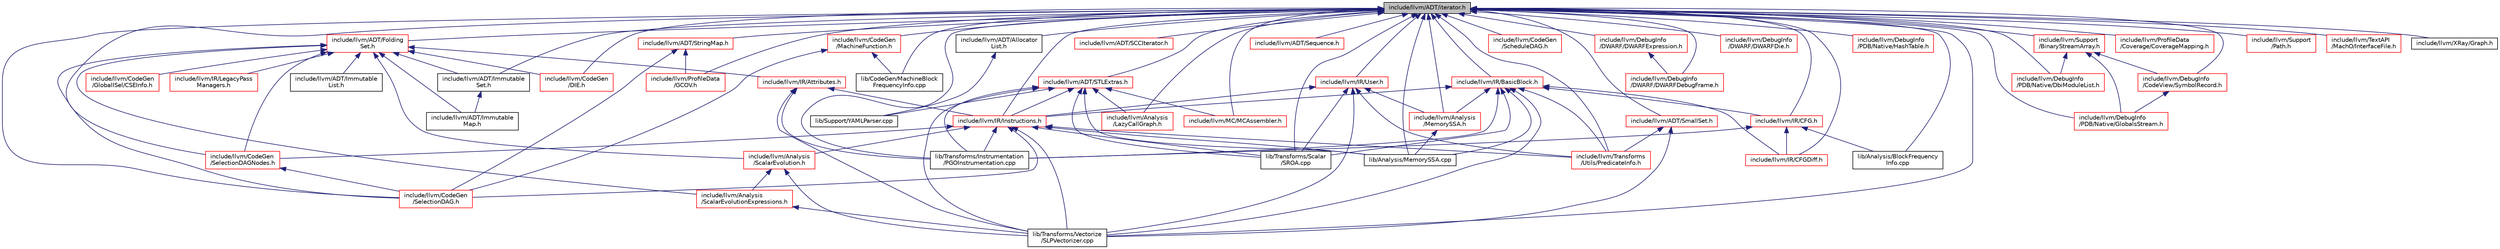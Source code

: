digraph "include/llvm/ADT/iterator.h"
{
 // LATEX_PDF_SIZE
  bgcolor="transparent";
  edge [fontname="Helvetica",fontsize="10",labelfontname="Helvetica",labelfontsize="10"];
  node [fontname="Helvetica",fontsize="10",shape="box"];
  Node1 [label="include/llvm/ADT/iterator.h",height=0.2,width=0.4,color="black", fillcolor="grey75", style="filled", fontcolor="black",tooltip=" "];
  Node1 -> Node2 [dir="back",color="midnightblue",fontsize="10",style="solid",fontname="Helvetica"];
  Node2 [label="include/llvm/ADT/Allocator\lList.h",height=0.2,width=0.4,color="black",URL="$AllocatorList_8h.html",tooltip=" "];
  Node2 -> Node3 [dir="back",color="midnightblue",fontsize="10",style="solid",fontname="Helvetica"];
  Node3 [label="lib/Support/YAMLParser.cpp",height=0.2,width=0.4,color="black",URL="$YAMLParser_8cpp.html",tooltip=" "];
  Node1 -> Node4 [dir="back",color="midnightblue",fontsize="10",style="solid",fontname="Helvetica"];
  Node4 [label="include/llvm/ADT/Folding\lSet.h",height=0.2,width=0.4,color="red",URL="$FoldingSet_8h.html",tooltip=" "];
  Node4 -> Node5 [dir="back",color="midnightblue",fontsize="10",style="solid",fontname="Helvetica"];
  Node5 [label="include/llvm/ADT/Immutable\lList.h",height=0.2,width=0.4,color="black",URL="$ImmutableList_8h.html",tooltip=" "];
  Node4 -> Node6 [dir="back",color="midnightblue",fontsize="10",style="solid",fontname="Helvetica"];
  Node6 [label="include/llvm/ADT/Immutable\lMap.h",height=0.2,width=0.4,color="black",URL="$ImmutableMap_8h.html",tooltip=" "];
  Node4 -> Node7 [dir="back",color="midnightblue",fontsize="10",style="solid",fontname="Helvetica"];
  Node7 [label="include/llvm/ADT/Immutable\lSet.h",height=0.2,width=0.4,color="black",URL="$ImmutableSet_8h.html",tooltip=" "];
  Node7 -> Node6 [dir="back",color="midnightblue",fontsize="10",style="solid",fontname="Helvetica"];
  Node4 -> Node8 [dir="back",color="midnightblue",fontsize="10",style="solid",fontname="Helvetica"];
  Node8 [label="include/llvm/Analysis\l/ScalarEvolution.h",height=0.2,width=0.4,color="red",URL="$ScalarEvolution_8h.html",tooltip=" "];
  Node8 -> Node143 [dir="back",color="midnightblue",fontsize="10",style="solid",fontname="Helvetica"];
  Node143 [label="include/llvm/Analysis\l/ScalarEvolutionExpressions.h",height=0.2,width=0.4,color="red",URL="$ScalarEvolutionExpressions_8h.html",tooltip=" "];
  Node143 -> Node80 [dir="back",color="midnightblue",fontsize="10",style="solid",fontname="Helvetica"];
  Node80 [label="lib/Transforms/Vectorize\l/SLPVectorizer.cpp",height=0.2,width=0.4,color="black",URL="$SLPVectorizer_8cpp.html",tooltip=" "];
  Node8 -> Node80 [dir="back",color="midnightblue",fontsize="10",style="solid",fontname="Helvetica"];
  Node4 -> Node143 [dir="back",color="midnightblue",fontsize="10",style="solid",fontname="Helvetica"];
  Node4 -> Node288 [dir="back",color="midnightblue",fontsize="10",style="solid",fontname="Helvetica"];
  Node288 [label="include/llvm/CodeGen\l/DIE.h",height=0.2,width=0.4,color="red",URL="$DIE_8h.html",tooltip=" "];
  Node4 -> Node309 [dir="back",color="midnightblue",fontsize="10",style="solid",fontname="Helvetica"];
  Node309 [label="include/llvm/CodeGen\l/GlobalISel/CSEInfo.h",height=0.2,width=0.4,color="red",URL="$CSEInfo_8h.html",tooltip=" "];
  Node4 -> Node344 [dir="back",color="midnightblue",fontsize="10",style="solid",fontname="Helvetica"];
  Node344 [label="include/llvm/CodeGen\l/SelectionDAG.h",height=0.2,width=0.4,color="red",URL="$SelectionDAG_8h.html",tooltip=" "];
  Node4 -> Node857 [dir="back",color="midnightblue",fontsize="10",style="solid",fontname="Helvetica"];
  Node857 [label="include/llvm/CodeGen\l/SelectionDAGNodes.h",height=0.2,width=0.4,color="red",URL="$SelectionDAGNodes_8h.html",tooltip=" "];
  Node857 -> Node344 [dir="back",color="midnightblue",fontsize="10",style="solid",fontname="Helvetica"];
  Node4 -> Node877 [dir="back",color="midnightblue",fontsize="10",style="solid",fontname="Helvetica"];
  Node877 [label="include/llvm/IR/Attributes.h",height=0.2,width=0.4,color="red",URL="$Attributes_8h.html",tooltip="This file contains the simple types necessary to represent the attributes associated with functions a..."];
  Node877 -> Node1623 [dir="back",color="midnightblue",fontsize="10",style="solid",fontname="Helvetica"];
  Node1623 [label="include/llvm/IR/Instructions.h",height=0.2,width=0.4,color="red",URL="$Instructions_8h.html",tooltip=" "];
  Node1623 -> Node8 [dir="back",color="midnightblue",fontsize="10",style="solid",fontname="Helvetica"];
  Node1623 -> Node344 [dir="back",color="midnightblue",fontsize="10",style="solid",fontname="Helvetica"];
  Node1623 -> Node857 [dir="back",color="midnightblue",fontsize="10",style="solid",fontname="Helvetica"];
  Node1623 -> Node1519 [dir="back",color="midnightblue",fontsize="10",style="solid",fontname="Helvetica"];
  Node1519 [label="include/llvm/Transforms\l/Utils/PredicateInfo.h",height=0.2,width=0.4,color="red",URL="$PredicateInfo_8h.html",tooltip="This file implements the PredicateInfo analysis, which creates an Extended SSA form for operations us..."];
  Node1623 -> Node947 [dir="back",color="midnightblue",fontsize="10",style="solid",fontname="Helvetica"];
  Node947 [label="lib/Analysis/MemorySSA.cpp",height=0.2,width=0.4,color="black",URL="$MemorySSA_8cpp.html",tooltip=" "];
  Node1623 -> Node1445 [dir="back",color="midnightblue",fontsize="10",style="solid",fontname="Helvetica"];
  Node1445 [label="lib/Transforms/Instrumentation\l/PGOInstrumentation.cpp",height=0.2,width=0.4,color="black",URL="$PGOInstrumentation_8cpp.html",tooltip=" "];
  Node1623 -> Node922 [dir="back",color="midnightblue",fontsize="10",style="solid",fontname="Helvetica"];
  Node922 [label="lib/Transforms/Scalar\l/SROA.cpp",height=0.2,width=0.4,color="black",URL="$SROA_8cpp.html",tooltip="This transformation implements the well known scalar replacement of aggregates transformation."];
  Node1623 -> Node80 [dir="back",color="midnightblue",fontsize="10",style="solid",fontname="Helvetica"];
  Node877 -> Node1445 [dir="back",color="midnightblue",fontsize="10",style="solid",fontname="Helvetica"];
  Node877 -> Node80 [dir="back",color="midnightblue",fontsize="10",style="solid",fontname="Helvetica"];
  Node4 -> Node1920 [dir="back",color="midnightblue",fontsize="10",style="solid",fontname="Helvetica"];
  Node1920 [label="include/llvm/IR/LegacyPass\lManagers.h",height=0.2,width=0.4,color="red",URL="$LegacyPassManagers_8h.html",tooltip=" "];
  Node1 -> Node7 [dir="back",color="midnightblue",fontsize="10",style="solid",fontname="Helvetica"];
  Node1 -> Node1936 [dir="back",color="midnightblue",fontsize="10",style="solid",fontname="Helvetica"];
  Node1936 [label="include/llvm/ADT/SCCIterator.h",height=0.2,width=0.4,color="red",URL="$SCCIterator_8h.html",tooltip="This builds on the llvm/ADT/GraphTraits.h file to find the strongly connected components (SCCs) of a ..."];
  Node1 -> Node1937 [dir="back",color="midnightblue",fontsize="10",style="solid",fontname="Helvetica"];
  Node1937 [label="include/llvm/ADT/STLExtras.h",height=0.2,width=0.4,color="red",URL="$STLExtras_8h.html",tooltip=" "];
  Node1937 -> Node1434 [dir="back",color="midnightblue",fontsize="10",style="solid",fontname="Helvetica"];
  Node1434 [label="include/llvm/Analysis\l/LazyCallGraph.h",height=0.2,width=0.4,color="red",URL="$LazyCallGraph_8h.html",tooltip="Implements a lazy call graph analysis and related passes for the new pass manager."];
  Node1937 -> Node1623 [dir="back",color="midnightblue",fontsize="10",style="solid",fontname="Helvetica"];
  Node1937 -> Node2292 [dir="back",color="midnightblue",fontsize="10",style="solid",fontname="Helvetica"];
  Node2292 [label="include/llvm/MC/MCAssembler.h",height=0.2,width=0.4,color="red",URL="$MCAssembler_8h.html",tooltip=" "];
  Node1937 -> Node947 [dir="back",color="midnightblue",fontsize="10",style="solid",fontname="Helvetica"];
  Node1937 -> Node3 [dir="back",color="midnightblue",fontsize="10",style="solid",fontname="Helvetica"];
  Node1937 -> Node1445 [dir="back",color="midnightblue",fontsize="10",style="solid",fontname="Helvetica"];
  Node1937 -> Node922 [dir="back",color="midnightblue",fontsize="10",style="solid",fontname="Helvetica"];
  Node1937 -> Node80 [dir="back",color="midnightblue",fontsize="10",style="solid",fontname="Helvetica"];
  Node1 -> Node3512 [dir="back",color="midnightblue",fontsize="10",style="solid",fontname="Helvetica"];
  Node3512 [label="include/llvm/ADT/Sequence.h",height=0.2,width=0.4,color="red",URL="$Sequence_8h.html",tooltip="This routine provides some synthesis utilities to produce sequences of values."];
  Node1 -> Node3513 [dir="back",color="midnightblue",fontsize="10",style="solid",fontname="Helvetica"];
  Node3513 [label="include/llvm/ADT/SmallSet.h",height=0.2,width=0.4,color="red",URL="$SmallSet_8h.html",tooltip=" "];
  Node3513 -> Node1519 [dir="back",color="midnightblue",fontsize="10",style="solid",fontname="Helvetica"];
  Node3513 -> Node80 [dir="back",color="midnightblue",fontsize="10",style="solid",fontname="Helvetica"];
  Node1 -> Node3303 [dir="back",color="midnightblue",fontsize="10",style="solid",fontname="Helvetica"];
  Node3303 [label="include/llvm/ADT/StringMap.h",height=0.2,width=0.4,color="red",URL="$StringMap_8h.html",tooltip=" "];
  Node3303 -> Node344 [dir="back",color="midnightblue",fontsize="10",style="solid",fontname="Helvetica"];
  Node3303 -> Node2359 [dir="back",color="midnightblue",fontsize="10",style="solid",fontname="Helvetica"];
  Node2359 [label="include/llvm/ProfileData\l/GCOV.h",height=0.2,width=0.4,color="red",URL="$GCOV_8h.html",tooltip=" "];
  Node1 -> Node1434 [dir="back",color="midnightblue",fontsize="10",style="solid",fontname="Helvetica"];
  Node1 -> Node942 [dir="back",color="midnightblue",fontsize="10",style="solid",fontname="Helvetica"];
  Node942 [label="include/llvm/Analysis\l/MemorySSA.h",height=0.2,width=0.4,color="red",URL="$MemorySSA_8h.html",tooltip="This file exposes an interface to building/using memory SSA to walk memory instructions using a use/d..."];
  Node942 -> Node947 [dir="back",color="midnightblue",fontsize="10",style="solid",fontname="Helvetica"];
  Node1 -> Node288 [dir="back",color="midnightblue",fontsize="10",style="solid",fontname="Helvetica"];
  Node1 -> Node1135 [dir="back",color="midnightblue",fontsize="10",style="solid",fontname="Helvetica"];
  Node1135 [label="include/llvm/CodeGen\l/MachineFunction.h",height=0.2,width=0.4,color="red",URL="$MachineFunction_8h.html",tooltip=" "];
  Node1135 -> Node344 [dir="back",color="midnightblue",fontsize="10",style="solid",fontname="Helvetica"];
  Node1135 -> Node1120 [dir="back",color="midnightblue",fontsize="10",style="solid",fontname="Helvetica"];
  Node1120 [label="lib/CodeGen/MachineBlock\lFrequencyInfo.cpp",height=0.2,width=0.4,color="black",URL="$MachineBlockFrequencyInfo_8cpp.html",tooltip=" "];
  Node1 -> Node384 [dir="back",color="midnightblue",fontsize="10",style="solid",fontname="Helvetica"];
  Node384 [label="include/llvm/CodeGen\l/ScheduleDAG.h",height=0.2,width=0.4,color="red",URL="$ScheduleDAG_8h.html",tooltip=" "];
  Node1 -> Node344 [dir="back",color="midnightblue",fontsize="10",style="solid",fontname="Helvetica"];
  Node1 -> Node857 [dir="back",color="midnightblue",fontsize="10",style="solid",fontname="Helvetica"];
  Node1 -> Node2760 [dir="back",color="midnightblue",fontsize="10",style="solid",fontname="Helvetica"];
  Node2760 [label="include/llvm/DebugInfo\l/CodeView/SymbolRecord.h",height=0.2,width=0.4,color="red",URL="$SymbolRecord_8h.html",tooltip=" "];
  Node2760 -> Node2072 [dir="back",color="midnightblue",fontsize="10",style="solid",fontname="Helvetica"];
  Node2072 [label="include/llvm/DebugInfo\l/PDB/Native/GlobalsStream.h",height=0.2,width=0.4,color="red",URL="$GlobalsStream_8h.html",tooltip=" "];
  Node1 -> Node2994 [dir="back",color="midnightblue",fontsize="10",style="solid",fontname="Helvetica"];
  Node2994 [label="include/llvm/DebugInfo\l/DWARF/DWARFDebugFrame.h",height=0.2,width=0.4,color="red",URL="$DWARFDebugFrame_8h.html",tooltip=" "];
  Node1 -> Node2940 [dir="back",color="midnightblue",fontsize="10",style="solid",fontname="Helvetica"];
  Node2940 [label="include/llvm/DebugInfo\l/DWARF/DWARFDie.h",height=0.2,width=0.4,color="red",URL="$DWARFDie_8h.html",tooltip=" "];
  Node1 -> Node3166 [dir="back",color="midnightblue",fontsize="10",style="solid",fontname="Helvetica"];
  Node3166 [label="include/llvm/DebugInfo\l/DWARF/DWARFExpression.h",height=0.2,width=0.4,color="red",URL="$DWARFExpression_8h.html",tooltip=" "];
  Node3166 -> Node2994 [dir="back",color="midnightblue",fontsize="10",style="solid",fontname="Helvetica"];
  Node1 -> Node2801 [dir="back",color="midnightblue",fontsize="10",style="solid",fontname="Helvetica"];
  Node2801 [label="include/llvm/DebugInfo\l/PDB/Native/DbiModuleList.h",height=0.2,width=0.4,color="red",URL="$DbiModuleList_8h.html",tooltip=" "];
  Node1 -> Node2072 [dir="back",color="midnightblue",fontsize="10",style="solid",fontname="Helvetica"];
  Node1 -> Node3002 [dir="back",color="midnightblue",fontsize="10",style="solid",fontname="Helvetica"];
  Node3002 [label="include/llvm/DebugInfo\l/PDB/Native/HashTable.h",height=0.2,width=0.4,color="red",URL="$HashTable_8h.html",tooltip=" "];
  Node1 -> Node2469 [dir="back",color="midnightblue",fontsize="10",style="solid",fontname="Helvetica"];
  Node2469 [label="include/llvm/IR/BasicBlock.h",height=0.2,width=0.4,color="red",URL="$BasicBlock_8h.html",tooltip=" "];
  Node2469 -> Node942 [dir="back",color="midnightblue",fontsize="10",style="solid",fontname="Helvetica"];
  Node2469 -> Node1473 [dir="back",color="midnightblue",fontsize="10",style="solid",fontname="Helvetica"];
  Node1473 [label="include/llvm/IR/CFG.h",height=0.2,width=0.4,color="red",URL="$IR_2CFG_8h.html",tooltip="This file provides various utilities for inspecting and working with the control flow graph in LLVM I..."];
  Node1473 -> Node1499 [dir="back",color="midnightblue",fontsize="10",style="solid",fontname="Helvetica"];
  Node1499 [label="include/llvm/IR/CFGDiff.h",height=0.2,width=0.4,color="red",URL="$CFGDiff_8h.html",tooltip=" "];
  Node1473 -> Node1478 [dir="back",color="midnightblue",fontsize="10",style="solid",fontname="Helvetica"];
  Node1478 [label="lib/Analysis/BlockFrequency\lInfo.cpp",height=0.2,width=0.4,color="black",URL="$BlockFrequencyInfo_8cpp.html",tooltip=" "];
  Node1473 -> Node1445 [dir="back",color="midnightblue",fontsize="10",style="solid",fontname="Helvetica"];
  Node2469 -> Node1499 [dir="back",color="midnightblue",fontsize="10",style="solid",fontname="Helvetica"];
  Node2469 -> Node1623 [dir="back",color="midnightblue",fontsize="10",style="solid",fontname="Helvetica"];
  Node2469 -> Node1519 [dir="back",color="midnightblue",fontsize="10",style="solid",fontname="Helvetica"];
  Node2469 -> Node947 [dir="back",color="midnightblue",fontsize="10",style="solid",fontname="Helvetica"];
  Node2469 -> Node1445 [dir="back",color="midnightblue",fontsize="10",style="solid",fontname="Helvetica"];
  Node2469 -> Node922 [dir="back",color="midnightblue",fontsize="10",style="solid",fontname="Helvetica"];
  Node2469 -> Node80 [dir="back",color="midnightblue",fontsize="10",style="solid",fontname="Helvetica"];
  Node1 -> Node1473 [dir="back",color="midnightblue",fontsize="10",style="solid",fontname="Helvetica"];
  Node1 -> Node1499 [dir="back",color="midnightblue",fontsize="10",style="solid",fontname="Helvetica"];
  Node1 -> Node1623 [dir="back",color="midnightblue",fontsize="10",style="solid",fontname="Helvetica"];
  Node1 -> Node3514 [dir="back",color="midnightblue",fontsize="10",style="solid",fontname="Helvetica"];
  Node3514 [label="include/llvm/IR/User.h",height=0.2,width=0.4,color="red",URL="$User_8h.html",tooltip=" "];
  Node3514 -> Node942 [dir="back",color="midnightblue",fontsize="10",style="solid",fontname="Helvetica"];
  Node3514 -> Node1623 [dir="back",color="midnightblue",fontsize="10",style="solid",fontname="Helvetica"];
  Node3514 -> Node1519 [dir="back",color="midnightblue",fontsize="10",style="solid",fontname="Helvetica"];
  Node3514 -> Node922 [dir="back",color="midnightblue",fontsize="10",style="solid",fontname="Helvetica"];
  Node3514 -> Node80 [dir="back",color="midnightblue",fontsize="10",style="solid",fontname="Helvetica"];
  Node1 -> Node2292 [dir="back",color="midnightblue",fontsize="10",style="solid",fontname="Helvetica"];
  Node1 -> Node2019 [dir="back",color="midnightblue",fontsize="10",style="solid",fontname="Helvetica"];
  Node2019 [label="include/llvm/ProfileData\l/Coverage/CoverageMapping.h",height=0.2,width=0.4,color="red",URL="$CoverageMapping_8h.html",tooltip=" "];
  Node1 -> Node2359 [dir="back",color="midnightblue",fontsize="10",style="solid",fontname="Helvetica"];
  Node1 -> Node3051 [dir="back",color="midnightblue",fontsize="10",style="solid",fontname="Helvetica"];
  Node3051 [label="include/llvm/Support\l/BinaryStreamArray.h",height=0.2,width=0.4,color="red",URL="$BinaryStreamArray_8h.html",tooltip=" "];
  Node3051 -> Node2760 [dir="back",color="midnightblue",fontsize="10",style="solid",fontname="Helvetica"];
  Node3051 -> Node2801 [dir="back",color="midnightblue",fontsize="10",style="solid",fontname="Helvetica"];
  Node3051 -> Node2072 [dir="back",color="midnightblue",fontsize="10",style="solid",fontname="Helvetica"];
  Node1 -> Node3383 [dir="back",color="midnightblue",fontsize="10",style="solid",fontname="Helvetica"];
  Node3383 [label="include/llvm/Support\l/Path.h",height=0.2,width=0.4,color="red",URL="$Path_8h.html",tooltip=" "];
  Node1 -> Node2673 [dir="back",color="midnightblue",fontsize="10",style="solid",fontname="Helvetica"];
  Node2673 [label="include/llvm/TextAPI\l/MachO/InterfaceFile.h",height=0.2,width=0.4,color="red",URL="$InterfaceFile_8h.html",tooltip=" "];
  Node1 -> Node1519 [dir="back",color="midnightblue",fontsize="10",style="solid",fontname="Helvetica"];
  Node1 -> Node2283 [dir="back",color="midnightblue",fontsize="10",style="solid",fontname="Helvetica"];
  Node2283 [label="include/llvm/XRay/Graph.h",height=0.2,width=0.4,color="black",URL="$XRay_2Graph_8h.html",tooltip=" "];
  Node1 -> Node1478 [dir="back",color="midnightblue",fontsize="10",style="solid",fontname="Helvetica"];
  Node1 -> Node947 [dir="back",color="midnightblue",fontsize="10",style="solid",fontname="Helvetica"];
  Node1 -> Node1120 [dir="back",color="midnightblue",fontsize="10",style="solid",fontname="Helvetica"];
  Node1 -> Node1445 [dir="back",color="midnightblue",fontsize="10",style="solid",fontname="Helvetica"];
  Node1 -> Node922 [dir="back",color="midnightblue",fontsize="10",style="solid",fontname="Helvetica"];
  Node1 -> Node80 [dir="back",color="midnightblue",fontsize="10",style="solid",fontname="Helvetica"];
}
